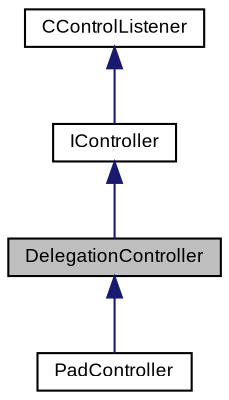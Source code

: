 digraph "DelegationController"
{
  bgcolor="transparent";
  edge [fontname="Arial",fontsize="9",labelfontname="Arial",labelfontsize="9"];
  node [fontname="Arial",fontsize="9",shape=record];
  Node1 [label="DelegationController",height=0.2,width=0.4,color="black", fillcolor="grey75", style="filled" fontcolor="black"];
  Node2 -> Node1 [dir="back",color="midnightblue",fontsize="9",style="solid",fontname="Arial"];
  Node2 [label="IController",height=0.2,width=0.4,color="black",URL="$class_v_s_t_g_u_i_1_1_i_controller.html",tooltip="extension to CControlListener used by UIDescription "];
  Node3 -> Node2 [dir="back",color="midnightblue",fontsize="9",style="solid",fontname="Arial"];
  Node3 [label="CControlListener",height=0.2,width=0.4,color="black",URL="$class_c_control_listener.html"];
  Node1 -> Node4 [dir="back",color="midnightblue",fontsize="9",style="solid",fontname="Arial"];
  Node4 [label="PadController",height=0.2,width=0.4,color="black",URL="$class_v_s_t_g_u_i_1_1_pad_controller.html"];
}
